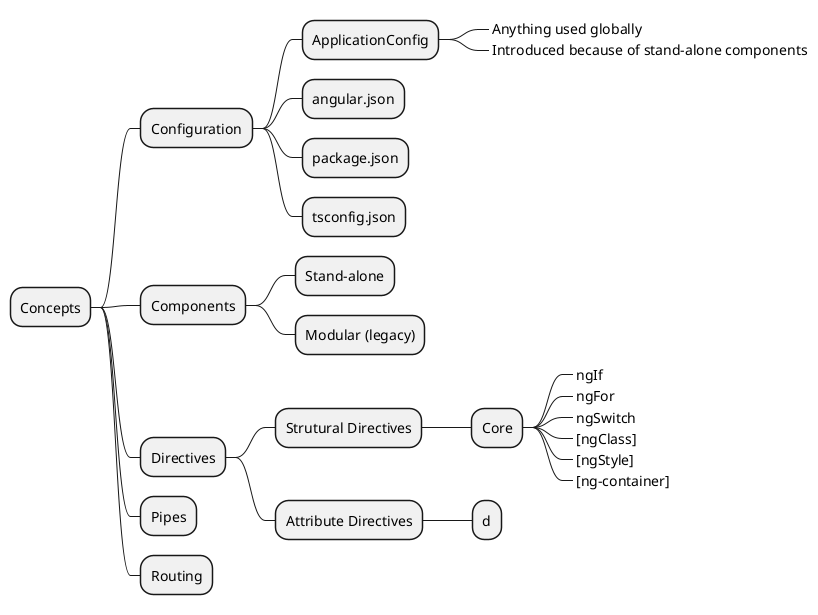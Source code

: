 @startmindmap "Angular Concepts"

+ Concepts
++ Configuration
+++ ApplicationConfig
++++_ Anything used globally
++++_ Introduced because of stand-alone components
+++ angular.json
+++ package.json
+++ tsconfig.json
++ Components
+++ Stand-alone
+++ Modular (legacy)
++ Directives
+++ Strutural Directives
++++ Core
+++++_ ngIf
+++++_ ngFor
+++++_ ngSwitch
+++++_ [ngClass]
+++++_ [ngStyle]
+++++_ [ng-container]
+++ Attribute Directives
++++ d
++ Pipes
++ Routing

@endmindmap